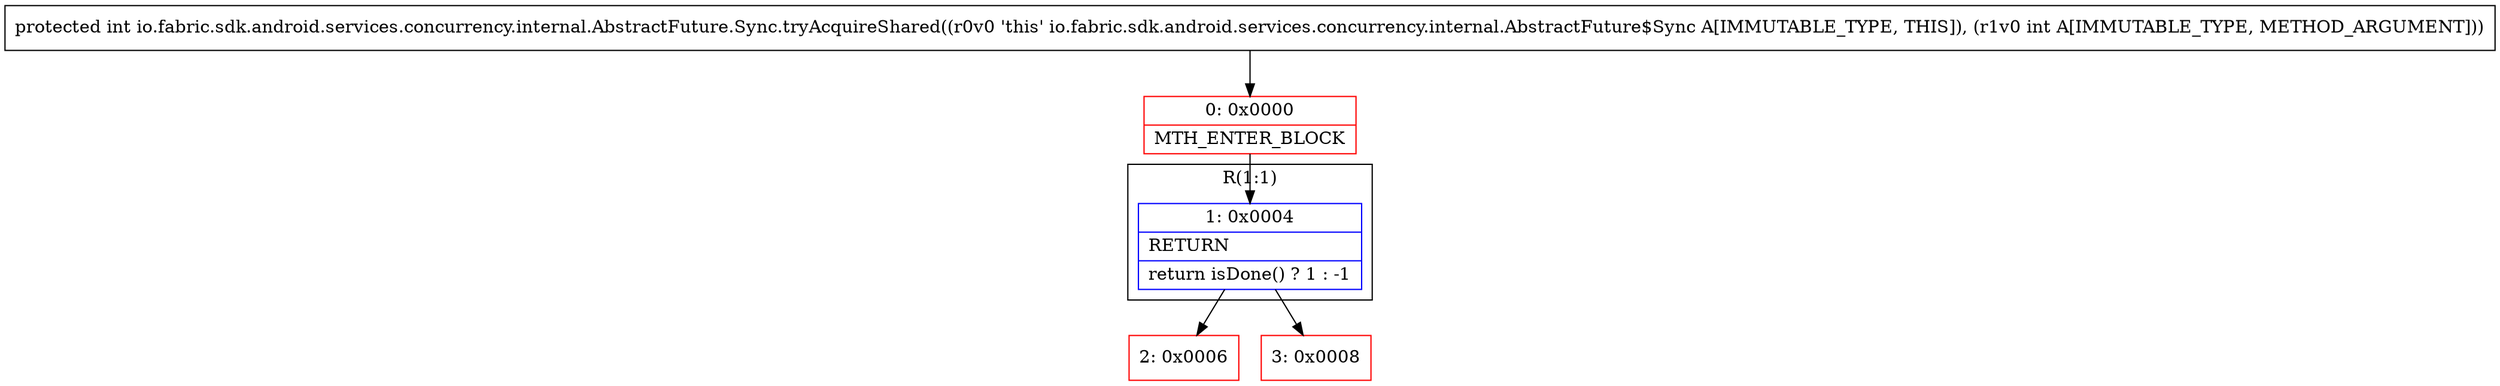 digraph "CFG forio.fabric.sdk.android.services.concurrency.internal.AbstractFuture.Sync.tryAcquireShared(I)I" {
subgraph cluster_Region_49284633 {
label = "R(1:1)";
node [shape=record,color=blue];
Node_1 [shape=record,label="{1\:\ 0x0004|RETURN\l|return isDone() ? 1 : \-1\l}"];
}
Node_0 [shape=record,color=red,label="{0\:\ 0x0000|MTH_ENTER_BLOCK\l}"];
Node_2 [shape=record,color=red,label="{2\:\ 0x0006}"];
Node_3 [shape=record,color=red,label="{3\:\ 0x0008}"];
MethodNode[shape=record,label="{protected int io.fabric.sdk.android.services.concurrency.internal.AbstractFuture.Sync.tryAcquireShared((r0v0 'this' io.fabric.sdk.android.services.concurrency.internal.AbstractFuture$Sync A[IMMUTABLE_TYPE, THIS]), (r1v0 int A[IMMUTABLE_TYPE, METHOD_ARGUMENT])) }"];
MethodNode -> Node_0;
Node_1 -> Node_2;
Node_1 -> Node_3;
Node_0 -> Node_1;
}

